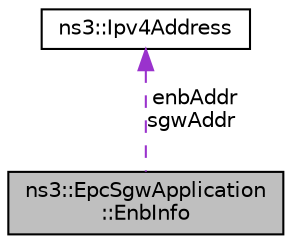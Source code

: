digraph "ns3::EpcSgwApplication::EnbInfo"
{
 // LATEX_PDF_SIZE
  edge [fontname="Helvetica",fontsize="10",labelfontname="Helvetica",labelfontsize="10"];
  node [fontname="Helvetica",fontsize="10",shape=record];
  Node1 [label="ns3::EpcSgwApplication\l::EnbInfo",height=0.2,width=0.4,color="black", fillcolor="grey75", style="filled", fontcolor="black",tooltip="EnbInfo structure."];
  Node2 -> Node1 [dir="back",color="darkorchid3",fontsize="10",style="dashed",label=" enbAddr\nsgwAddr" ,fontname="Helvetica"];
  Node2 [label="ns3::Ipv4Address",height=0.2,width=0.4,color="black", fillcolor="white", style="filled",URL="$classns3_1_1_ipv4_address.html",tooltip="Ipv4 addresses are stored in host order in this class."];
}
